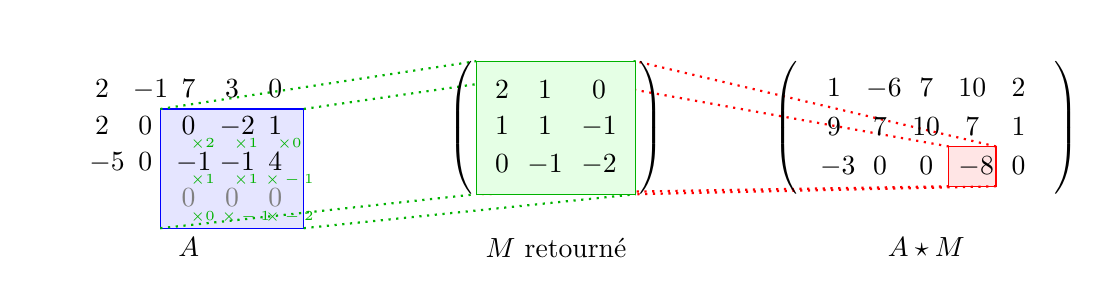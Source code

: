 % From https://tex.stackexchange.com/questions/437007/drawing-a-convolution-with-tikz
% By jakun
\begin{tikzpicture}[scale=1.1]
\newcommand\numRowsK{3}
\newcommand\numColsK{3}
\newcommand{\myK}[2]{% #1: row, #2: col
    \edef\Kcol##1##2##3{###2}%
    \edef\Krow##1##2##3{\noexpand\Kcol###1}%
    \Krow
        {2 1 0}
        {1 1 {-1}}
        {0 {-1} {-2}}%
}

    % ------- style -------
    \tikzset{%
        parenthesized/.style={%
            left delimiter  = (,
            right delimiter = ),
        },
        node distance = 10mu,
    }

    % ------- equation -------
    \matrix[matrix of math nodes, nodes in empty cells, align=center,text depth=.2ex,text height=1.3ex,text width=0.9em,] (I) {
&             &  &  &  & & \\
&2 & -1 & 7 & 3 & 0 & \\
&2 & 0 & 0 & -2 & 1 & \\
&-5 & 0 & -1 & -1 & 4 & \\
     &    &  & |[gray]| 0  & |[gray]| 0 & |[gray]| 0 &  \\
    };

    % \node (*) [right = of I] {${}*{}$};
   \node (*) [right =1cm of I] {};

    \newcommand\Kmatriy{}
    \foreach \row in {1, ..., 3} {
        \gdef \sep {}
        \foreach \col in {1, ..., 3} {%
            \xdef \Kmatriy {\unexpanded\expandafter{\Kmatriy}\unexpanded\expandafter{\sep}\noexpand \myK{\row}{\col}}
            \gdef \sep { \& }
        }
        \xdef \Kmatriy {\unexpanded\expandafter{\Kmatriy}\noexpand\\}
    }
    \matrix[matrix of math nodes, parenthesized, ampersand replacement=\&] (K) [right = of *] {
        \Kmatriy
    };

%    \node (=) [right = of K] {${}={}$};
    \node (=) [right =1.5cm of K] {};

    \matrix[matrix of math nodes, parenthesized, nodes in empty cells, align=center,text depth=.2ex,text height=1.5ex,text width=1em,] (I*K) [right = of {=}] {	
1 & -6 & 7 &10 & 2 \\ 
  9  &7 &10 & 7  &1 \\	
 -3 & 0 & 0 &-8 & 0 \\	
    };

    % ------- highlighting -------
    \newcommand\rowResult{3}
    \newcommand\colResult{4}

    \begin{scope}[on background layer]
        \newcommand{\padding}{2pt}
        \coordinate (Is-nw) at ([xshift=-\padding, yshift=0] I-\rowResult-\colResult.north west);
        \coordinate (Is-se) at ([xshift=\padding, yshift=-1.5*\padding] I-\the\numexpr\rowResult+\numRowsK-1\relax-\the\numexpr\colResult+\numColsK-1\relax.south east);
        \coordinate (Is-sw) at (Is-nw |- Is-se);
        \coordinate (Is-ne) at (Is-se |- Is-nw);

        \filldraw[blue,   fill opacity=.1] (Is-nw) rectangle (Is-se);
        \filldraw[red, fill opacity=.1] (I*K-\rowResult-\colResult.north west) rectangle (I*K-\rowResult-\colResult.south east);

        \draw[green!70!black, dotted, thick] 
            (Is-nw) -- (K.north west)
            (Is-se) -- (K.south east)
            (Is-sw) -- (K.south west)
            (Is-ne) -- (K.north east)
        ;
        \draw[red, dotted, thick] 
            (I*K-\rowResult-\colResult.north west) -- (K.north west)
            (I*K-\rowResult-\colResult.south east) -- (K.south east)
            (I*K-\rowResult-\colResult.south west) -- (K.south west)
            (I*K-\rowResult-\colResult.north east) -- (K.north east)
        ;

        \draw[green!70!black,  fill=green!10!white] (K.north west) rectangle (K.south east);

        \foreach \row [evaluate=\row as \rowI using int(\row+\rowResult-1)] in {1, ..., \numRowsK} {%
            \foreach \col [evaluate=\col as \colI using int(\col+\colResult-1)] in {1, ..., \numColsK} {%
                    \node[text=green!70!black] at (I-\rowI-\colI.south east) [xshift=-.3em,yshift=+0.2ex] {\tiny$\times \myK{\row}{\col}$};
                }
        }
    \end{scope}

    % ------- labels -------
    \tikzset{node distance=0em}
    \node[below=of I] (I-label) {$A$};
    \node at (K |- I-label)     {$M$ retourné};
    \node at (I*K |- I-label)   {$A \star M$};
\end{tikzpicture}